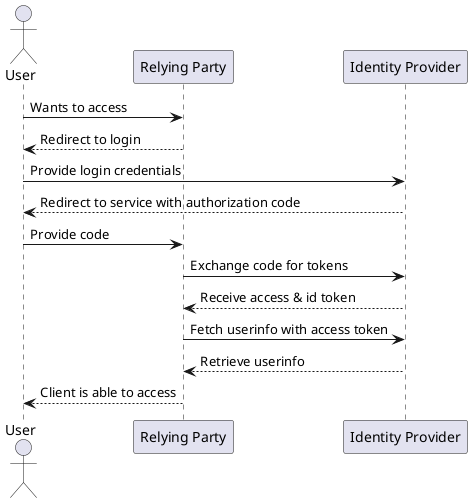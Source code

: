 @startuml
skinparam backgroundcolor transparent

actor User as c
participant "Relying Party" as s
participant "Identity Provider" as i

c -> s : Wants to access
s --> c : Redirect to login

c -> i : Provide login credentials
i --> c : Redirect to service with authorization code
c -> s : Provide code
s -> i : Exchange code for tokens
i --> s : Receive access & id token
s -> i : Fetch userinfo with access token
i --> s : Retrieve userinfo
s --> c : Client is able to access

@enduml
